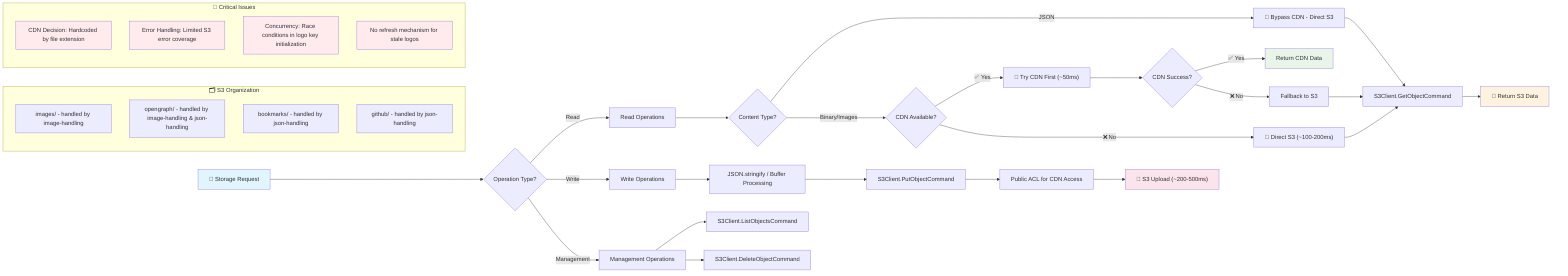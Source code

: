 graph LR
    %% Entry Points
    A["💾 Storage Request"] --> B{Operation Type?}
    
    %% Read Operations
    B -->|Read| C[Read Operations]
    C --> D{Content Type?}
    D -->|JSON| E["🚫 Bypass CDN - Direct S3"]
    D -->|Binary/Images| F{CDN Available?}
    
    F -->|✅ Yes| G["🚀 Try CDN First (~50ms)"]
    F -->|❌ No| H["📁 Direct S3 (~100-200ms)"]
    
    G --> I{CDN Success?}
    I -->|✅ Yes| J["Return CDN Data"]
    I -->|❌ No| K["Fallback to S3"]
    
    %% S3 Operations (Peer Level)
    E --> L[S3Client.GetObjectCommand]
    H --> L
    K --> L
    L --> M["📁 Return S3 Data"]
    
    %% Write Operations (Parallel)
    B -->|Write| N[Write Operations]
    N --> O[JSON.stringify / Buffer Processing]
    O --> P[S3Client.PutObjectCommand]
    P --> Q[Public ACL for CDN Access]
    Q --> R["💾 S3 Upload (~200-500ms)"]
    
    %% Management Operations (Parallel)
    B -->|Management| S[Management Operations]
    S --> T[S3Client.ListObjectsCommand]
    S --> U[S3Client.DeleteObjectCommand]
    
    %% Storage Organization
    subgraph Storage ["🗂️ S3 Organization"]
        V["images/ - handled by image-handling"]
        W["opengraph/ - handled by image-handling & json-handling"]
        X["bookmarks/ - handled by json-handling"]
        Y["github/ - handled by json-handling"]
    end
    
    %% Critical Issues
    subgraph Issues ["🚨 Critical Issues"]
        AA["CDN Decision: Hardcoded by file extension"]
        BB["Error Handling: Limited S3 error coverage"]
        CC["Concurrency: Race conditions in logo key initialization"]
        DD["No refresh mechanism for stale logos"]
    end
    
    style A fill:#e1f5fe
    style AA fill:#ffebee
    style BB fill:#ffebee
    style CC fill:#ffebee
    style DD fill:#ffebee
    style J fill:#e8f5e8
    style M fill:#fff3e0
    style R fill:#fce4ec